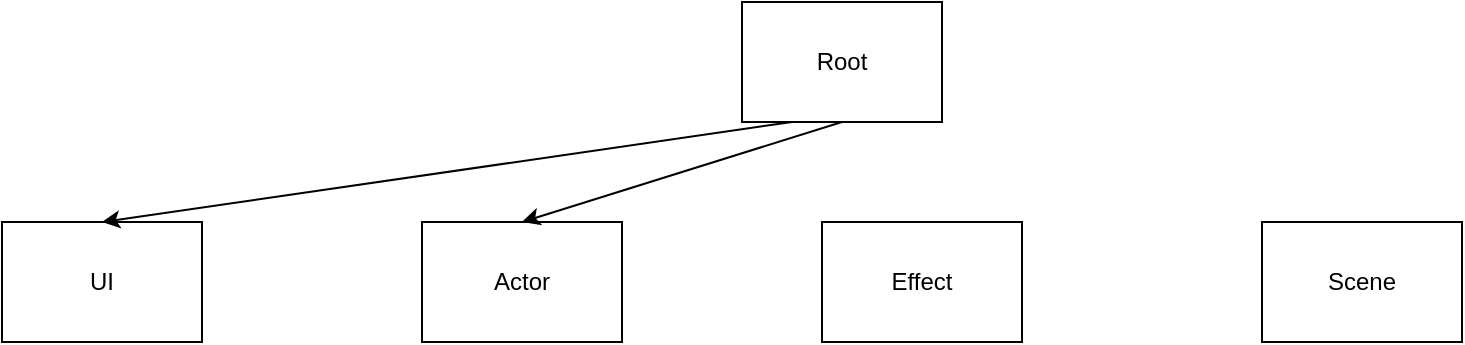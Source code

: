 <mxfile version="11.1.2" type="github"><diagram id="Nee8AITsyZwPoyCF_y9k" name="Page-1"><mxGraphModel dx="1422" dy="795" grid="1" gridSize="10" guides="1" tooltips="1" connect="1" arrows="1" fold="1" page="1" pageScale="1" pageWidth="1100" pageHeight="850" math="0" shadow="0"><root><mxCell id="0"/><mxCell id="1" parent="0"/><mxCell id="ljVXgkRwSruxLuMgmgwI-13" value="UI" style="whiteSpace=wrap;html=1;align=center;verticalAlign=middle;container=1;recursiveResize=0;treeFolding=1;treeMoving=1;" vertex="1" parent="1"><mxGeometry x="220" y="340" width="100" height="60" as="geometry"/></mxCell><mxCell id="ljVXgkRwSruxLuMgmgwI-14" value="Effect" style="whiteSpace=wrap;html=1;align=center;verticalAlign=middle;container=1;recursiveResize=0;treeFolding=1;treeMoving=1;" vertex="1" parent="1"><mxGeometry x="630" y="340" width="100" height="60" as="geometry"/></mxCell><mxCell id="ljVXgkRwSruxLuMgmgwI-15" value="Root" style="whiteSpace=wrap;html=1;align=center;verticalAlign=middle;container=1;recursiveResize=0;treeFolding=1;treeMoving=1;" vertex="1" parent="1"><mxGeometry x="590" y="230" width="100" height="60" as="geometry"/></mxCell><mxCell id="ljVXgkRwSruxLuMgmgwI-20" value="Actor" style="whiteSpace=wrap;html=1;align=center;verticalAlign=middle;container=1;recursiveResize=0;treeFolding=1;treeMoving=1;" vertex="1" parent="1"><mxGeometry x="430" y="340" width="100" height="60" as="geometry"/></mxCell><mxCell id="ljVXgkRwSruxLuMgmgwI-23" value="" style="endArrow=classic;html=1;exitX=0.25;exitY=1;exitDx=0;exitDy=0;entryX=0.5;entryY=0;entryDx=0;entryDy=0;" edge="1" parent="1" source="ljVXgkRwSruxLuMgmgwI-15" target="ljVXgkRwSruxLuMgmgwI-13"><mxGeometry width="50" height="50" relative="1" as="geometry"><mxPoint x="220" y="520" as="sourcePoint"/><mxPoint x="270" y="470" as="targetPoint"/></mxGeometry></mxCell><mxCell id="ljVXgkRwSruxLuMgmgwI-24" value="" style="endArrow=classic;html=1;exitX=0.5;exitY=1;exitDx=0;exitDy=0;entryX=0.5;entryY=0;entryDx=0;entryDy=0;" edge="1" parent="1" source="ljVXgkRwSruxLuMgmgwI-15" target="ljVXgkRwSruxLuMgmgwI-20"><mxGeometry width="50" height="50" relative="1" as="geometry"><mxPoint x="640" y="340" as="sourcePoint"/><mxPoint x="295" y="390" as="targetPoint"/></mxGeometry></mxCell><mxCell id="ljVXgkRwSruxLuMgmgwI-25" value="Scene" style="whiteSpace=wrap;html=1;align=center;verticalAlign=middle;container=1;recursiveResize=0;treeFolding=1;treeMoving=1;" vertex="1" parent="1"><mxGeometry x="850" y="340" width="100" height="60" as="geometry"/></mxCell></root></mxGraphModel></diagram></mxfile>
